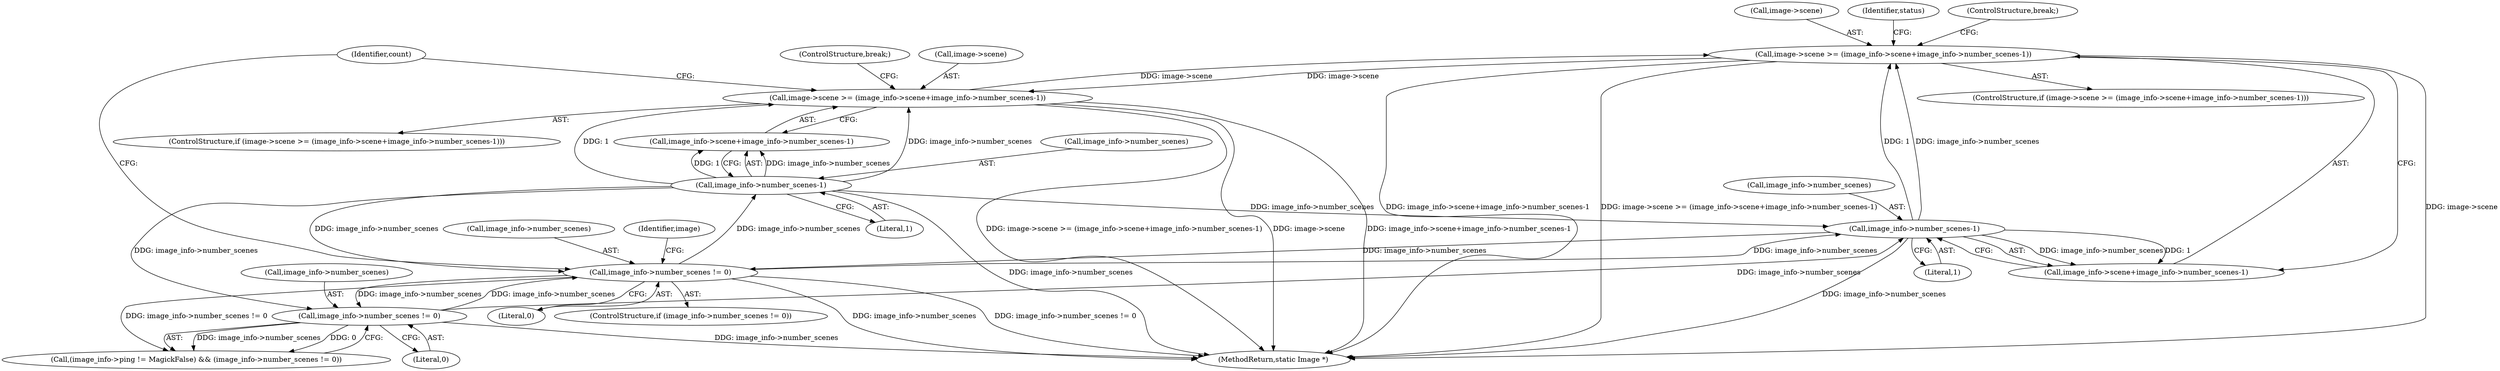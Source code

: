 digraph "0_ImageMagick_ca0c886abd6d3ef335eb74150cd23b89ebd17135@pointer" {
"1001179" [label="(Call,image->scene >= (image_info->scene+image_info->number_scenes-1))"];
"1002245" [label="(Call,image->scene >= (image_info->scene+image_info->number_scenes-1))"];
"1001179" [label="(Call,image->scene >= (image_info->scene+image_info->number_scenes-1))"];
"1001187" [label="(Call,image_info->number_scenes-1)"];
"1002239" [label="(Call,image_info->number_scenes != 0)"];
"1002253" [label="(Call,image_info->number_scenes-1)"];
"1001173" [label="(Call,image_info->number_scenes != 0)"];
"1002254" [label="(Call,image_info->number_scenes)"];
"1001173" [label="(Call,image_info->number_scenes != 0)"];
"1002245" [label="(Call,image->scene >= (image_info->scene+image_info->number_scenes-1))"];
"1001167" [label="(Call,(image_info->ping != MagickFalse) && (image_info->number_scenes != 0))"];
"1002238" [label="(ControlStructure,if (image_info->number_scenes != 0))"];
"1001178" [label="(ControlStructure,if (image->scene >= (image_info->scene+image_info->number_scenes-1)))"];
"1001183" [label="(Call,image_info->scene+image_info->number_scenes-1)"];
"1002258" [label="(ControlStructure,break;)"];
"1001191" [label="(Literal,1)"];
"1002244" [label="(ControlStructure,if (image->scene >= (image_info->scene+image_info->number_scenes-1)))"];
"1002249" [label="(Call,image_info->scene+image_info->number_scenes-1)"];
"1001179" [label="(Call,image->scene >= (image_info->scene+image_info->number_scenes-1))"];
"1002239" [label="(Call,image_info->number_scenes != 0)"];
"1001180" [label="(Call,image->scene)"];
"1001174" [label="(Call,image_info->number_scenes)"];
"1001177" [label="(Literal,0)"];
"1002257" [label="(Literal,1)"];
"1001188" [label="(Call,image_info->number_scenes)"];
"1002260" [label="(Identifier,count)"];
"1002332" [label="(MethodReturn,static Image *)"];
"1001194" [label="(Identifier,status)"];
"1002246" [label="(Call,image->scene)"];
"1002243" [label="(Literal,0)"];
"1001192" [label="(ControlStructure,break;)"];
"1002253" [label="(Call,image_info->number_scenes-1)"];
"1002240" [label="(Call,image_info->number_scenes)"];
"1001187" [label="(Call,image_info->number_scenes-1)"];
"1002247" [label="(Identifier,image)"];
"1001179" -> "1001178"  [label="AST: "];
"1001179" -> "1001183"  [label="CFG: "];
"1001180" -> "1001179"  [label="AST: "];
"1001183" -> "1001179"  [label="AST: "];
"1001192" -> "1001179"  [label="CFG: "];
"1001194" -> "1001179"  [label="CFG: "];
"1001179" -> "1002332"  [label="DDG: image->scene >= (image_info->scene+image_info->number_scenes-1)"];
"1001179" -> "1002332"  [label="DDG: image->scene"];
"1001179" -> "1002332"  [label="DDG: image_info->scene+image_info->number_scenes-1"];
"1002245" -> "1001179"  [label="DDG: image->scene"];
"1001187" -> "1001179"  [label="DDG: image_info->number_scenes"];
"1001187" -> "1001179"  [label="DDG: 1"];
"1001179" -> "1002245"  [label="DDG: image->scene"];
"1002245" -> "1002244"  [label="AST: "];
"1002245" -> "1002249"  [label="CFG: "];
"1002246" -> "1002245"  [label="AST: "];
"1002249" -> "1002245"  [label="AST: "];
"1002258" -> "1002245"  [label="CFG: "];
"1002260" -> "1002245"  [label="CFG: "];
"1002245" -> "1002332"  [label="DDG: image->scene >= (image_info->scene+image_info->number_scenes-1)"];
"1002245" -> "1002332"  [label="DDG: image->scene"];
"1002245" -> "1002332"  [label="DDG: image_info->scene+image_info->number_scenes-1"];
"1002253" -> "1002245"  [label="DDG: image_info->number_scenes"];
"1002253" -> "1002245"  [label="DDG: 1"];
"1001187" -> "1001183"  [label="AST: "];
"1001187" -> "1001191"  [label="CFG: "];
"1001188" -> "1001187"  [label="AST: "];
"1001191" -> "1001187"  [label="AST: "];
"1001183" -> "1001187"  [label="CFG: "];
"1001187" -> "1002332"  [label="DDG: image_info->number_scenes"];
"1001187" -> "1001183"  [label="DDG: image_info->number_scenes"];
"1001187" -> "1001183"  [label="DDG: 1"];
"1002239" -> "1001187"  [label="DDG: image_info->number_scenes"];
"1002253" -> "1001187"  [label="DDG: image_info->number_scenes"];
"1001173" -> "1001187"  [label="DDG: image_info->number_scenes"];
"1001187" -> "1002239"  [label="DDG: image_info->number_scenes"];
"1002239" -> "1002238"  [label="AST: "];
"1002239" -> "1002243"  [label="CFG: "];
"1002240" -> "1002239"  [label="AST: "];
"1002243" -> "1002239"  [label="AST: "];
"1002247" -> "1002239"  [label="CFG: "];
"1002260" -> "1002239"  [label="CFG: "];
"1002239" -> "1002332"  [label="DDG: image_info->number_scenes"];
"1002239" -> "1002332"  [label="DDG: image_info->number_scenes != 0"];
"1002239" -> "1001167"  [label="DDG: image_info->number_scenes != 0"];
"1002239" -> "1001173"  [label="DDG: image_info->number_scenes"];
"1002253" -> "1002239"  [label="DDG: image_info->number_scenes"];
"1001173" -> "1002239"  [label="DDG: image_info->number_scenes"];
"1002239" -> "1002253"  [label="DDG: image_info->number_scenes"];
"1002253" -> "1002249"  [label="AST: "];
"1002253" -> "1002257"  [label="CFG: "];
"1002254" -> "1002253"  [label="AST: "];
"1002257" -> "1002253"  [label="AST: "];
"1002249" -> "1002253"  [label="CFG: "];
"1002253" -> "1002332"  [label="DDG: image_info->number_scenes"];
"1002253" -> "1001173"  [label="DDG: image_info->number_scenes"];
"1002253" -> "1002249"  [label="DDG: image_info->number_scenes"];
"1002253" -> "1002249"  [label="DDG: 1"];
"1001173" -> "1001167"  [label="AST: "];
"1001173" -> "1001177"  [label="CFG: "];
"1001174" -> "1001173"  [label="AST: "];
"1001177" -> "1001173"  [label="AST: "];
"1001167" -> "1001173"  [label="CFG: "];
"1001173" -> "1002332"  [label="DDG: image_info->number_scenes"];
"1001173" -> "1001167"  [label="DDG: image_info->number_scenes"];
"1001173" -> "1001167"  [label="DDG: 0"];
}
